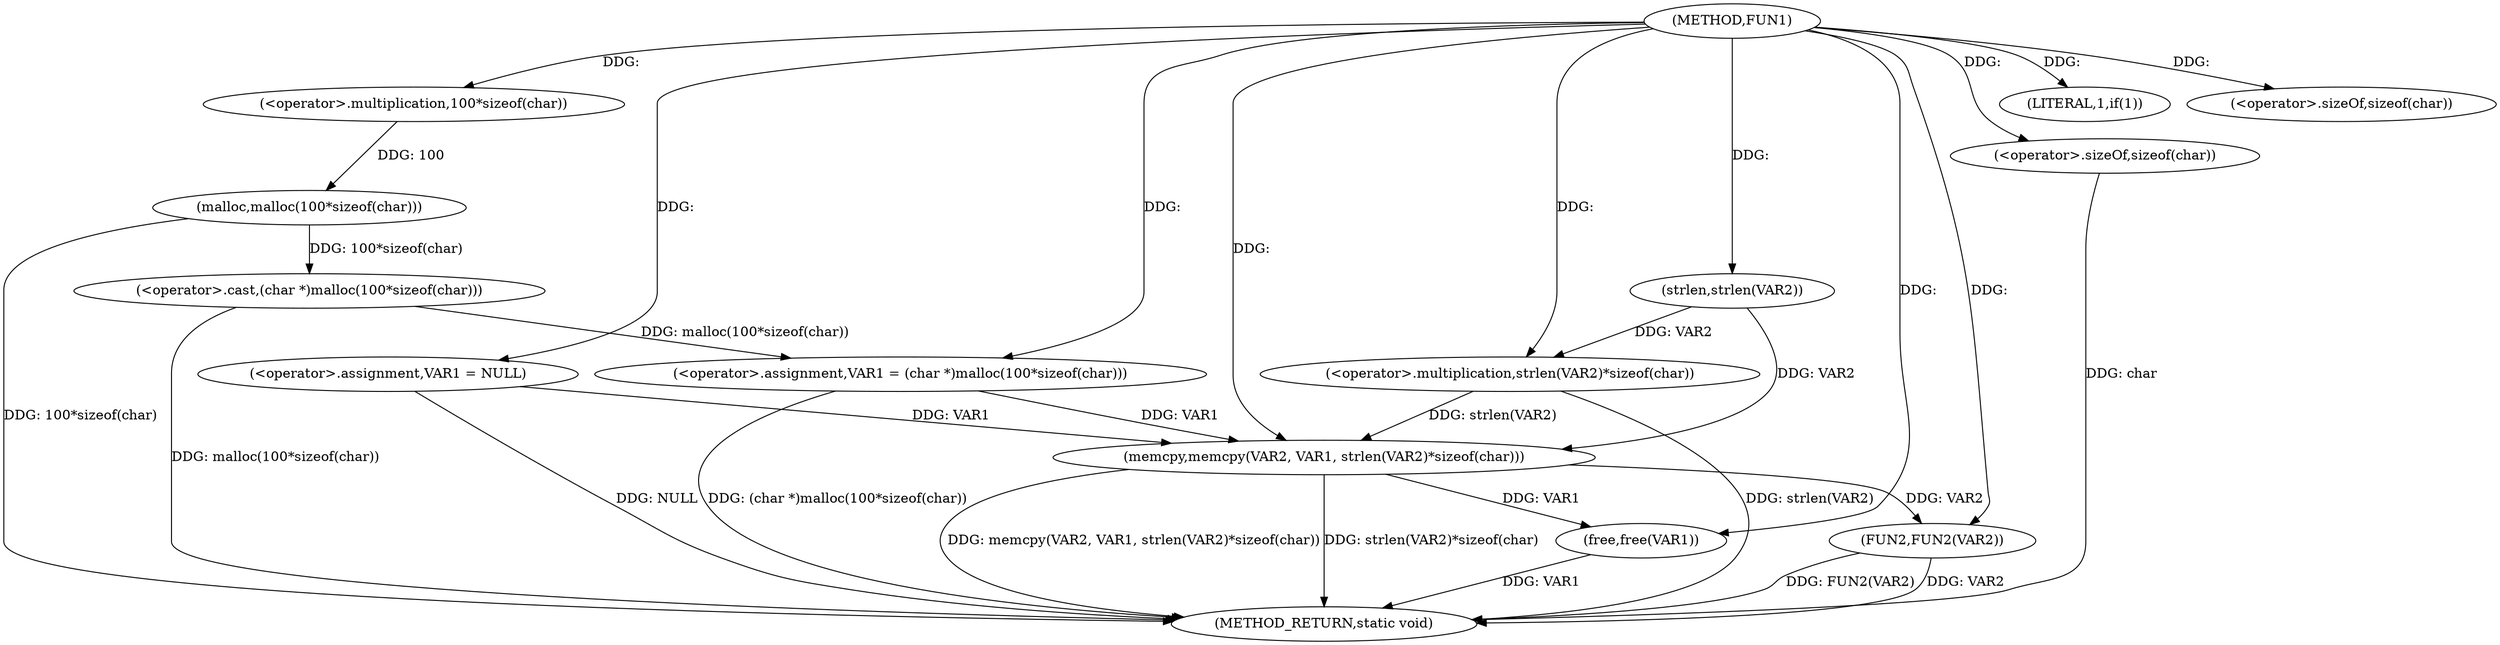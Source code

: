 digraph FUN1 {  
"1000100" [label = "(METHOD,FUN1)" ]
"1000132" [label = "(METHOD_RETURN,static void)" ]
"1000103" [label = "(<operator>.assignment,VAR1 = NULL)" ]
"1000107" [label = "(LITERAL,1,if(1))" ]
"1000109" [label = "(<operator>.assignment,VAR1 = (char *)malloc(100*sizeof(char)))" ]
"1000111" [label = "(<operator>.cast,(char *)malloc(100*sizeof(char)))" ]
"1000113" [label = "(malloc,malloc(100*sizeof(char)))" ]
"1000114" [label = "(<operator>.multiplication,100*sizeof(char))" ]
"1000116" [label = "(<operator>.sizeOf,sizeof(char))" ]
"1000120" [label = "(memcpy,memcpy(VAR2, VAR1, strlen(VAR2)*sizeof(char)))" ]
"1000123" [label = "(<operator>.multiplication,strlen(VAR2)*sizeof(char))" ]
"1000124" [label = "(strlen,strlen(VAR2))" ]
"1000126" [label = "(<operator>.sizeOf,sizeof(char))" ]
"1000128" [label = "(FUN2,FUN2(VAR2))" ]
"1000130" [label = "(free,free(VAR1))" ]
  "1000103" -> "1000132"  [ label = "DDG: NULL"] 
  "1000113" -> "1000132"  [ label = "DDG: 100*sizeof(char)"] 
  "1000120" -> "1000132"  [ label = "DDG: strlen(VAR2)*sizeof(char)"] 
  "1000126" -> "1000132"  [ label = "DDG: char"] 
  "1000128" -> "1000132"  [ label = "DDG: FUN2(VAR2)"] 
  "1000109" -> "1000132"  [ label = "DDG: (char *)malloc(100*sizeof(char))"] 
  "1000128" -> "1000132"  [ label = "DDG: VAR2"] 
  "1000111" -> "1000132"  [ label = "DDG: malloc(100*sizeof(char))"] 
  "1000120" -> "1000132"  [ label = "DDG: memcpy(VAR2, VAR1, strlen(VAR2)*sizeof(char))"] 
  "1000130" -> "1000132"  [ label = "DDG: VAR1"] 
  "1000123" -> "1000132"  [ label = "DDG: strlen(VAR2)"] 
  "1000100" -> "1000103"  [ label = "DDG: "] 
  "1000100" -> "1000107"  [ label = "DDG: "] 
  "1000111" -> "1000109"  [ label = "DDG: malloc(100*sizeof(char))"] 
  "1000100" -> "1000109"  [ label = "DDG: "] 
  "1000113" -> "1000111"  [ label = "DDG: 100*sizeof(char)"] 
  "1000114" -> "1000113"  [ label = "DDG: 100"] 
  "1000100" -> "1000114"  [ label = "DDG: "] 
  "1000100" -> "1000116"  [ label = "DDG: "] 
  "1000124" -> "1000120"  [ label = "DDG: VAR2"] 
  "1000100" -> "1000120"  [ label = "DDG: "] 
  "1000103" -> "1000120"  [ label = "DDG: VAR1"] 
  "1000109" -> "1000120"  [ label = "DDG: VAR1"] 
  "1000123" -> "1000120"  [ label = "DDG: strlen(VAR2)"] 
  "1000124" -> "1000123"  [ label = "DDG: VAR2"] 
  "1000100" -> "1000124"  [ label = "DDG: "] 
  "1000100" -> "1000123"  [ label = "DDG: "] 
  "1000100" -> "1000126"  [ label = "DDG: "] 
  "1000120" -> "1000128"  [ label = "DDG: VAR2"] 
  "1000100" -> "1000128"  [ label = "DDG: "] 
  "1000120" -> "1000130"  [ label = "DDG: VAR1"] 
  "1000100" -> "1000130"  [ label = "DDG: "] 
}
